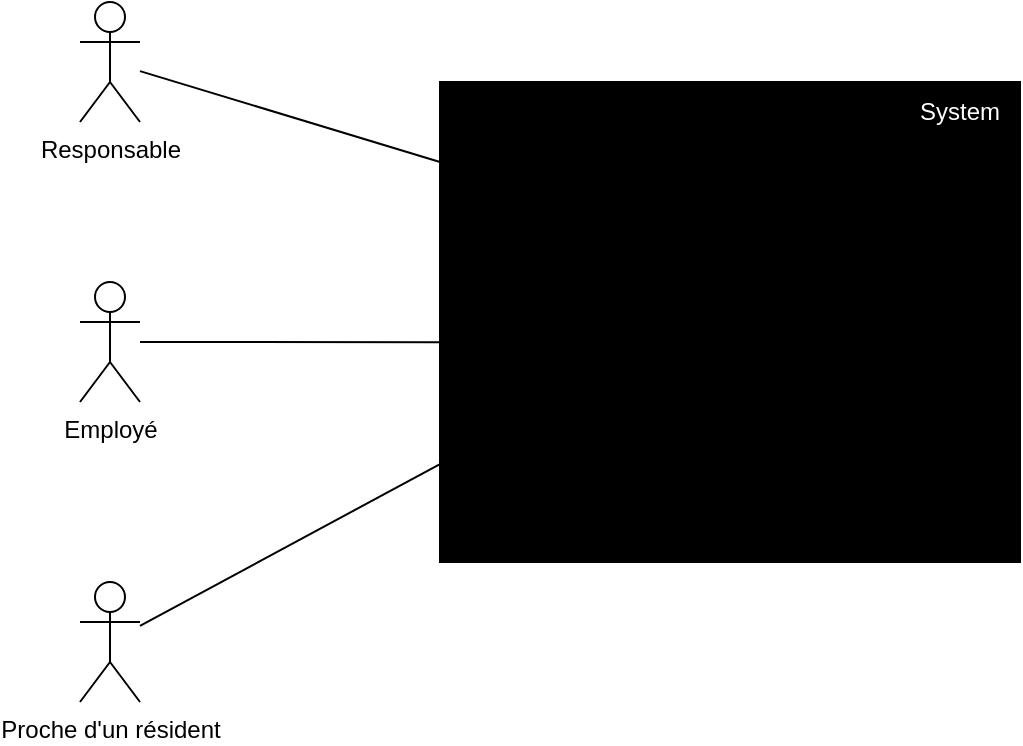 <mxfile version="16.5.1" type="device"><diagram id="KXNCB_j3Q-mqMSxuaHCs" name="Page-1"><mxGraphModel dx="899" dy="672" grid="1" gridSize="10" guides="1" tooltips="1" connect="1" arrows="1" fold="1" page="1" pageScale="1" pageWidth="1169" pageHeight="827" math="0" shadow="0"><root><mxCell id="0"/><mxCell id="1" parent="0"/><mxCell id="nb8ckIJGb-SmvQk4aFBI-2" value="Responsable" style="shape=umlActor;verticalLabelPosition=bottom;verticalAlign=top;html=1;" parent="1" vertex="1"><mxGeometry x="300" y="200" width="30" height="60" as="geometry"/></mxCell><mxCell id="nb8ckIJGb-SmvQk4aFBI-3" value="Proche d'un résident" style="shape=umlActor;verticalLabelPosition=bottom;verticalAlign=top;html=1;" parent="1" vertex="1"><mxGeometry x="300" y="490" width="30" height="60" as="geometry"/></mxCell><mxCell id="nb8ckIJGb-SmvQk4aFBI-8" value="" style="verticalLabelPosition=bottom;verticalAlign=top;html=1;shape=mxgraph.basic.rect;fillColor2=none;strokeWidth=1;size=20;indent=0;labelBackgroundColor=#000000;labelBorderColor=none;fontColor=#FFFFFF;fillColor=#000000;" parent="1" vertex="1"><mxGeometry x="480" y="240" width="290" height="240" as="geometry"/></mxCell><mxCell id="nb8ckIJGb-SmvQk4aFBI-9" value="System" style="text;html=1;strokeColor=none;fillColor=#000000;align=center;verticalAlign=middle;whiteSpace=wrap;rounded=0;labelBackgroundColor=#000000;labelBorderColor=none;fontColor=#FFFFFF;" parent="1" vertex="1"><mxGeometry x="710" y="240" width="60" height="30" as="geometry"/></mxCell><mxCell id="nb8ckIJGb-SmvQk4aFBI-15" value="Employé" style="shape=umlActor;verticalLabelPosition=bottom;verticalAlign=top;html=1;" parent="1" vertex="1"><mxGeometry x="300" y="340" width="30" height="60" as="geometry"/></mxCell><mxCell id="nb8ckIJGb-SmvQk4aFBI-18" value="" style="endArrow=none;html=1;rounded=0;fontColor=#FFFFFF;endSize=15;" parent="1" source="nb8ckIJGb-SmvQk4aFBI-2" edge="1"><mxGeometry width="50" height="50" relative="1" as="geometry"><mxPoint x="460" y="330" as="sourcePoint"/><mxPoint x="480" y="280" as="targetPoint"/></mxGeometry></mxCell><mxCell id="nb8ckIJGb-SmvQk4aFBI-19" value="" style="endArrow=none;html=1;rounded=0;fontColor=#FFFFFF;endSize=15;entryX=0;entryY=0.542;entryDx=0;entryDy=0;entryPerimeter=0;" parent="1" source="nb8ckIJGb-SmvQk4aFBI-15" target="nb8ckIJGb-SmvQk4aFBI-8" edge="1"><mxGeometry width="50" height="50" relative="1" as="geometry"><mxPoint x="460" y="330" as="sourcePoint"/><mxPoint x="510" y="280" as="targetPoint"/></mxGeometry></mxCell><mxCell id="nb8ckIJGb-SmvQk4aFBI-20" value="" style="endArrow=none;html=1;rounded=0;fontColor=#FFFFFF;endSize=15;entryX=0;entryY=0.796;entryDx=0;entryDy=0;entryPerimeter=0;" parent="1" source="nb8ckIJGb-SmvQk4aFBI-3" target="nb8ckIJGb-SmvQk4aFBI-8" edge="1"><mxGeometry width="50" height="50" relative="1" as="geometry"><mxPoint x="340" y="380.007" as="sourcePoint"/><mxPoint x="490" y="380.08" as="targetPoint"/></mxGeometry></mxCell></root></mxGraphModel></diagram></mxfile>